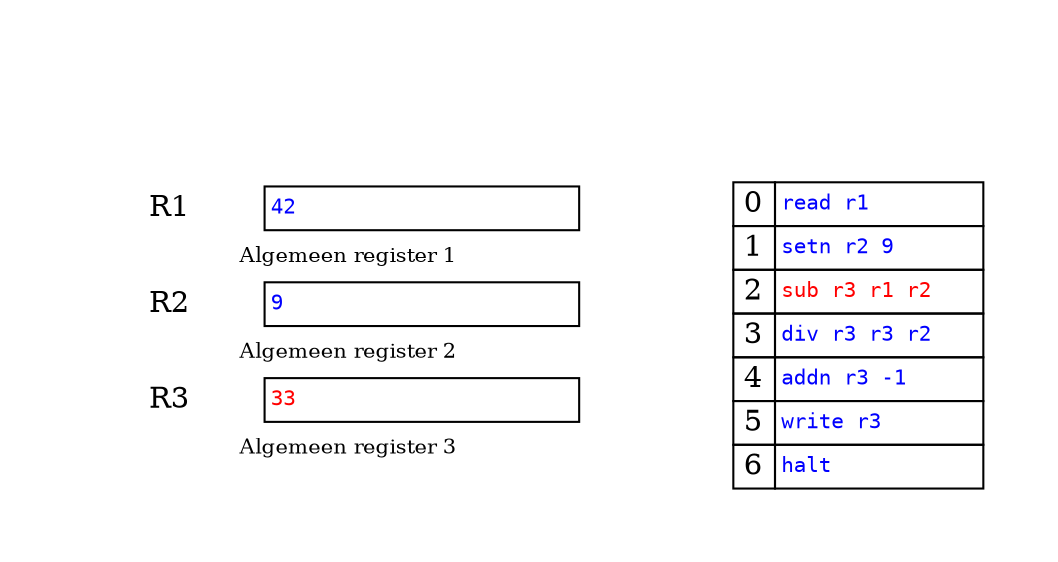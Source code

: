 digraph {
    graph [pad="0.5", nodesep="0.5", ranksep="1"];
    node [shape=plain]
    rankdir=LR;

    // labelloc=t
    // label="Von Neumann architectuur"

    CPU, RAM [shape=box, color=none, style=invis, height=0, margin=0, width=0]
    CPU -> RAM [dir="both", style=invis]
    { rank=same; CPU-> CPU_t [style=invis] }
    { rank=same; RAM-> RAM_t [style=invis] }

    CPU_t [label=<
    <table border="0" cellborder="1" cellspacing="2">
        <tr>
            <td color="none">R1</td>
            <td port="r0" align="left" width="90%"><font color="blue" point-size="10" face="monospace">42</font></td>
        </tr>
        <tr>
            <td color="none" align="center" colspan="2">
                <font point-size="10">Algemeen register 1</font>
            </td>
        </tr>
        <tr>
            <td color="none">R2</td>
            <td align="left" port="r1"><font color="blue" point-size="10" face="monospace">9</font></td>
        </tr>
        <tr>
            <td color="none" align="center" colspan="2">
                <font point-size="10">Algemeen register 2</font>
            </td>
        </tr>
        <tr>
            <td color="none">R3</td>
            <td port="r2" align="left"><font color="red" point-size="10" face="monospace">33</font></td>
        </tr>
        <tr>
            <td color="none" align="center" colspan="2">
                <font point-size="10">Algemeen register 3</font>
            </td>
        </tr>
    </table>>]

    RAM_t [label=<
    <table align="right" border="0" cellborder="1" cellspacing="0">
        <tr>
            <td port="r0" width="20%">0</td>
            <td align="left" width="100%"><font point-size="10" face="monospace" color="blue">read r1</font></td>
        </tr>
        <tr>
            <td port="r1">1</td>
            <td align="left"><font point-size="10" face="monospace" color="blue">setn r2 9</font></td>
        </tr>
        <tr>
            <td port="r2">2</td>
            <td align="left"><font point-size="10" face="monospace" color="red">sub r3 r1 r2</font></td>
        </tr>
        <tr>
            <td>3</td>
            <td align="left"><font point-size="10" face="monospace" color="blue">div r3 r3 r2</font></td>
        </tr>
        <tr>
            <td>4</td>
            <td align="left"><font point-size="10" face="monospace" color="blue">addn r3 -1</font></td>
        </tr>
        <tr>
            <td>5</td>
            <td align="left"><font point-size="10" face="monospace" color="blue">write r3</font></td>
        </tr>
        <tr>
            <td>6</td>
            <td align="left"><font point-size="10" face="monospace" color="blue">halt</font></td>
        </tr>
    </table>>]
}